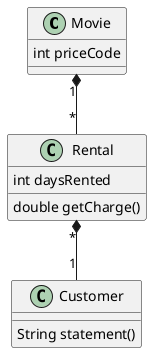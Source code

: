 @startuml

Movie "1" *-- "*" Rental
Rental "*" *-- "1" Customer

class Movie {
    int priceCode
}

class Rental {
    int daysRented
    double getCharge()
}

class Customer {
    String statement()
}

@enduml